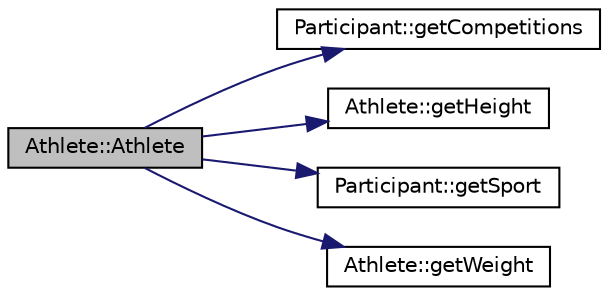 digraph "Athlete::Athlete"
{
 // LATEX_PDF_SIZE
  edge [fontname="Helvetica",fontsize="10",labelfontname="Helvetica",labelfontsize="10"];
  node [fontname="Helvetica",fontsize="10",shape=record];
  rankdir="LR";
  Node1 [label="Athlete::Athlete",height=0.2,width=0.4,color="black", fillcolor="grey75", style="filled", fontcolor="black",tooltip=" "];
  Node1 -> Node2 [color="midnightblue",fontsize="10",style="solid",fontname="Helvetica"];
  Node2 [label="Participant::getCompetitions",height=0.2,width=0.4,color="black", fillcolor="white", style="filled",URL="$class_participant.html#ac430c2c6bafad889be674dac67d334fc",tooltip=" "];
  Node1 -> Node3 [color="midnightblue",fontsize="10",style="solid",fontname="Helvetica"];
  Node3 [label="Athlete::getHeight",height=0.2,width=0.4,color="black", fillcolor="white", style="filled",URL="$class_athlete.html#a34d1128f75c51e857bdc454c2c798e0a",tooltip=" "];
  Node1 -> Node4 [color="midnightblue",fontsize="10",style="solid",fontname="Helvetica"];
  Node4 [label="Participant::getSport",height=0.2,width=0.4,color="black", fillcolor="white", style="filled",URL="$class_participant.html#a0926425f1203368992d79ab1378e1e25",tooltip=" "];
  Node1 -> Node5 [color="midnightblue",fontsize="10",style="solid",fontname="Helvetica"];
  Node5 [label="Athlete::getWeight",height=0.2,width=0.4,color="black", fillcolor="white", style="filled",URL="$class_athlete.html#a117929ab0a08854292de13536a90c5e4",tooltip=" "];
}
